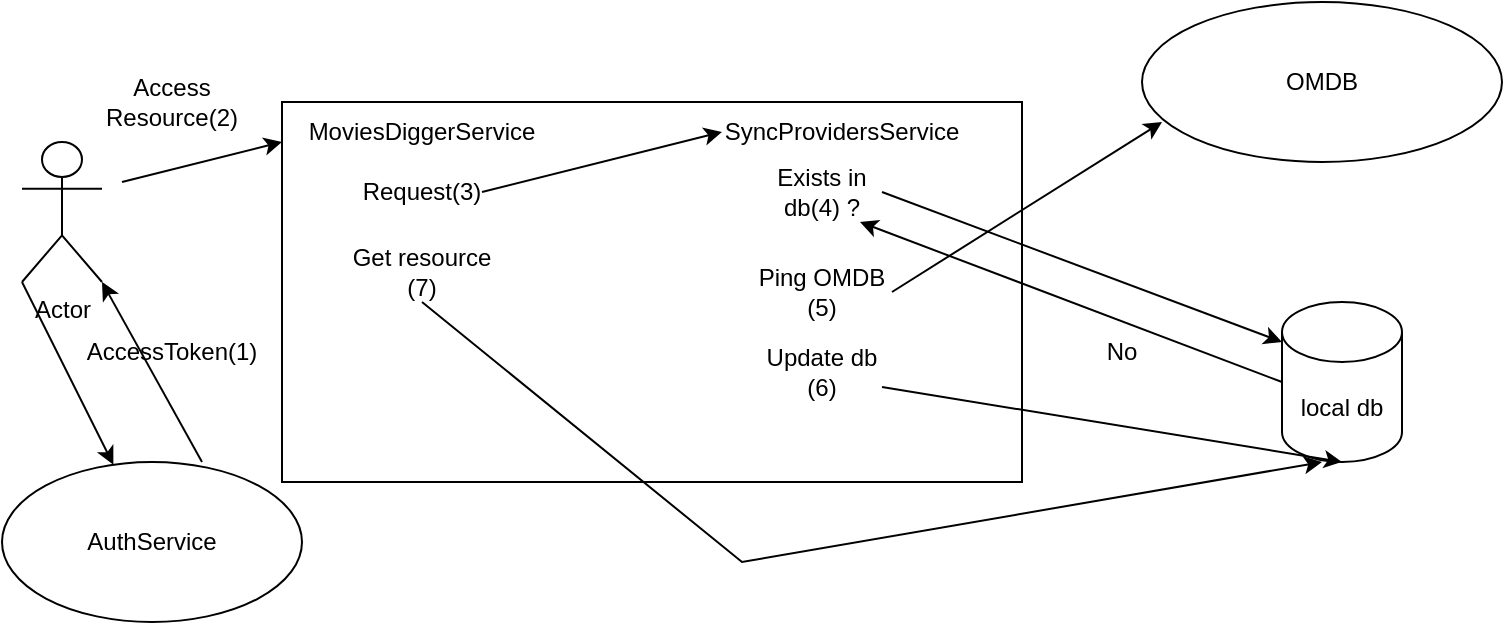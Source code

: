 <mxfile version="23.0.1" type="device">
  <diagram name="Page-1" id="n1h1dyPWMxft-uVlRrQy">
    <mxGraphModel dx="1242" dy="693" grid="1" gridSize="10" guides="1" tooltips="1" connect="1" arrows="1" fold="1" page="1" pageScale="1" pageWidth="827" pageHeight="1169" math="0" shadow="0">
      <root>
        <mxCell id="0" />
        <mxCell id="1" parent="0" />
        <mxCell id="BhjxdKR2CckvyhL9WgDP-1" value="Actor" style="shape=umlActor;verticalLabelPosition=bottom;verticalAlign=top;html=1;outlineConnect=0;" vertex="1" parent="1">
          <mxGeometry x="20" y="90" width="40" height="70" as="geometry" />
        </mxCell>
        <mxCell id="BhjxdKR2CckvyhL9WgDP-2" value="" style="rounded=0;whiteSpace=wrap;html=1;" vertex="1" parent="1">
          <mxGeometry x="150" y="70" width="370" height="190" as="geometry" />
        </mxCell>
        <mxCell id="BhjxdKR2CckvyhL9WgDP-3" value="MoviesDiggerService" style="text;html=1;strokeColor=none;fillColor=none;align=center;verticalAlign=middle;whiteSpace=wrap;rounded=0;" vertex="1" parent="1">
          <mxGeometry x="190" y="70" width="60" height="30" as="geometry" />
        </mxCell>
        <mxCell id="BhjxdKR2CckvyhL9WgDP-6" value="SyncProvidersService" style="text;html=1;strokeColor=none;fillColor=none;align=center;verticalAlign=middle;whiteSpace=wrap;rounded=0;" vertex="1" parent="1">
          <mxGeometry x="400" y="70" width="60" height="30" as="geometry" />
        </mxCell>
        <mxCell id="BhjxdKR2CckvyhL9WgDP-7" value="local db" style="shape=cylinder3;whiteSpace=wrap;html=1;boundedLbl=1;backgroundOutline=1;size=15;" vertex="1" parent="1">
          <mxGeometry x="650" y="170" width="60" height="80" as="geometry" />
        </mxCell>
        <mxCell id="BhjxdKR2CckvyhL9WgDP-8" value="" style="ellipse;whiteSpace=wrap;html=1;" vertex="1" parent="1">
          <mxGeometry x="580" y="20" width="180" height="80" as="geometry" />
        </mxCell>
        <mxCell id="BhjxdKR2CckvyhL9WgDP-9" value="OMDB" style="text;html=1;strokeColor=none;fillColor=none;align=center;verticalAlign=middle;whiteSpace=wrap;rounded=0;" vertex="1" parent="1">
          <mxGeometry x="640" y="45" width="60" height="30" as="geometry" />
        </mxCell>
        <mxCell id="BhjxdKR2CckvyhL9WgDP-11" value="AuthService" style="ellipse;whiteSpace=wrap;html=1;" vertex="1" parent="1">
          <mxGeometry x="10" y="250" width="150" height="80" as="geometry" />
        </mxCell>
        <mxCell id="BhjxdKR2CckvyhL9WgDP-13" value="" style="endArrow=classic;html=1;rounded=0;exitX=0;exitY=1;exitDx=0;exitDy=0;exitPerimeter=0;" edge="1" parent="1" source="BhjxdKR2CckvyhL9WgDP-1" target="BhjxdKR2CckvyhL9WgDP-11">
          <mxGeometry width="50" height="50" relative="1" as="geometry">
            <mxPoint x="30" y="240" as="sourcePoint" />
            <mxPoint x="80" y="190" as="targetPoint" />
          </mxGeometry>
        </mxCell>
        <mxCell id="BhjxdKR2CckvyhL9WgDP-15" value="" style="endArrow=classic;html=1;rounded=0;entryX=1;entryY=1;entryDx=0;entryDy=0;entryPerimeter=0;" edge="1" parent="1" target="BhjxdKR2CckvyhL9WgDP-1">
          <mxGeometry width="50" height="50" relative="1" as="geometry">
            <mxPoint x="110" y="250" as="sourcePoint" />
            <mxPoint x="160" y="200" as="targetPoint" />
          </mxGeometry>
        </mxCell>
        <mxCell id="BhjxdKR2CckvyhL9WgDP-16" value="AccessToken(1)" style="text;html=1;strokeColor=none;fillColor=none;align=center;verticalAlign=middle;whiteSpace=wrap;rounded=0;" vertex="1" parent="1">
          <mxGeometry x="65" y="180" width="60" height="30" as="geometry" />
        </mxCell>
        <mxCell id="BhjxdKR2CckvyhL9WgDP-17" value="" style="endArrow=classic;html=1;rounded=0;" edge="1" parent="1">
          <mxGeometry width="50" height="50" relative="1" as="geometry">
            <mxPoint x="70" y="110" as="sourcePoint" />
            <mxPoint x="150" y="90" as="targetPoint" />
          </mxGeometry>
        </mxCell>
        <mxCell id="BhjxdKR2CckvyhL9WgDP-18" value="Access Resource(2)" style="text;html=1;strokeColor=none;fillColor=none;align=center;verticalAlign=middle;whiteSpace=wrap;rounded=0;" vertex="1" parent="1">
          <mxGeometry x="60" y="55" width="70" height="30" as="geometry" />
        </mxCell>
        <mxCell id="BhjxdKR2CckvyhL9WgDP-19" value="Request(3)" style="text;html=1;strokeColor=none;fillColor=none;align=center;verticalAlign=middle;whiteSpace=wrap;rounded=0;" vertex="1" parent="1">
          <mxGeometry x="190" y="100" width="60" height="30" as="geometry" />
        </mxCell>
        <mxCell id="BhjxdKR2CckvyhL9WgDP-21" value="Exists in db(4) ?" style="text;html=1;strokeColor=none;fillColor=none;align=center;verticalAlign=middle;whiteSpace=wrap;rounded=0;" vertex="1" parent="1">
          <mxGeometry x="390" y="100" width="60" height="30" as="geometry" />
        </mxCell>
        <mxCell id="BhjxdKR2CckvyhL9WgDP-22" value="" style="endArrow=classic;html=1;rounded=0;exitX=1;exitY=0.5;exitDx=0;exitDy=0;" edge="1" parent="1" source="BhjxdKR2CckvyhL9WgDP-21">
          <mxGeometry width="50" height="50" relative="1" as="geometry">
            <mxPoint x="600" y="240" as="sourcePoint" />
            <mxPoint x="650" y="190" as="targetPoint" />
          </mxGeometry>
        </mxCell>
        <mxCell id="BhjxdKR2CckvyhL9WgDP-23" value="" style="endArrow=classic;html=1;rounded=0;exitX=1;exitY=0.5;exitDx=0;exitDy=0;" edge="1" parent="1" source="BhjxdKR2CckvyhL9WgDP-19">
          <mxGeometry width="50" height="50" relative="1" as="geometry">
            <mxPoint x="320" y="135" as="sourcePoint" />
            <mxPoint x="370" y="85" as="targetPoint" />
          </mxGeometry>
        </mxCell>
        <mxCell id="BhjxdKR2CckvyhL9WgDP-24" value="Ping OMDB (5)" style="text;html=1;strokeColor=none;fillColor=none;align=center;verticalAlign=middle;whiteSpace=wrap;rounded=0;" vertex="1" parent="1">
          <mxGeometry x="385" y="150" width="70" height="30" as="geometry" />
        </mxCell>
        <mxCell id="BhjxdKR2CckvyhL9WgDP-26" value="" style="endArrow=classic;html=1;rounded=0;exitX=0;exitY=0.5;exitDx=0;exitDy=0;exitPerimeter=0;" edge="1" parent="1" source="BhjxdKR2CckvyhL9WgDP-7">
          <mxGeometry width="50" height="50" relative="1" as="geometry">
            <mxPoint x="389" y="180" as="sourcePoint" />
            <mxPoint x="439" y="130" as="targetPoint" />
          </mxGeometry>
        </mxCell>
        <mxCell id="BhjxdKR2CckvyhL9WgDP-27" value="No" style="text;html=1;strokeColor=none;fillColor=none;align=center;verticalAlign=middle;whiteSpace=wrap;rounded=0;" vertex="1" parent="1">
          <mxGeometry x="540" y="180" width="60" height="30" as="geometry" />
        </mxCell>
        <mxCell id="BhjxdKR2CckvyhL9WgDP-28" value="" style="endArrow=classic;html=1;rounded=0;exitX=1;exitY=0.5;exitDx=0;exitDy=0;" edge="1" parent="1" source="BhjxdKR2CckvyhL9WgDP-24">
          <mxGeometry width="50" height="50" relative="1" as="geometry">
            <mxPoint x="540" y="130" as="sourcePoint" />
            <mxPoint x="590" y="80" as="targetPoint" />
          </mxGeometry>
        </mxCell>
        <mxCell id="BhjxdKR2CckvyhL9WgDP-30" value="Update db (6)" style="text;html=1;strokeColor=none;fillColor=none;align=center;verticalAlign=middle;whiteSpace=wrap;rounded=0;" vertex="1" parent="1">
          <mxGeometry x="390" y="190" width="60" height="30" as="geometry" />
        </mxCell>
        <mxCell id="BhjxdKR2CckvyhL9WgDP-31" value="" style="endArrow=classic;html=1;rounded=0;entryX=0.5;entryY=1;entryDx=0;entryDy=0;entryPerimeter=0;exitX=1;exitY=0.75;exitDx=0;exitDy=0;" edge="1" parent="1" source="BhjxdKR2CckvyhL9WgDP-30" target="BhjxdKR2CckvyhL9WgDP-7">
          <mxGeometry width="50" height="50" relative="1" as="geometry">
            <mxPoint x="390" y="360" as="sourcePoint" />
            <mxPoint x="440" y="310" as="targetPoint" />
          </mxGeometry>
        </mxCell>
        <mxCell id="BhjxdKR2CckvyhL9WgDP-32" value="Get resource (7)" style="text;html=1;strokeColor=none;fillColor=none;align=center;verticalAlign=middle;whiteSpace=wrap;rounded=0;" vertex="1" parent="1">
          <mxGeometry x="180" y="140" width="80" height="30" as="geometry" />
        </mxCell>
        <mxCell id="BhjxdKR2CckvyhL9WgDP-35" value="" style="endArrow=classic;html=1;rounded=0;exitX=0.5;exitY=1;exitDx=0;exitDy=0;" edge="1" parent="1" source="BhjxdKR2CckvyhL9WgDP-32">
          <mxGeometry width="50" height="50" relative="1" as="geometry">
            <mxPoint x="430" y="370" as="sourcePoint" />
            <mxPoint x="670" y="250" as="targetPoint" />
            <Array as="points">
              <mxPoint x="380" y="300" />
            </Array>
          </mxGeometry>
        </mxCell>
      </root>
    </mxGraphModel>
  </diagram>
</mxfile>
